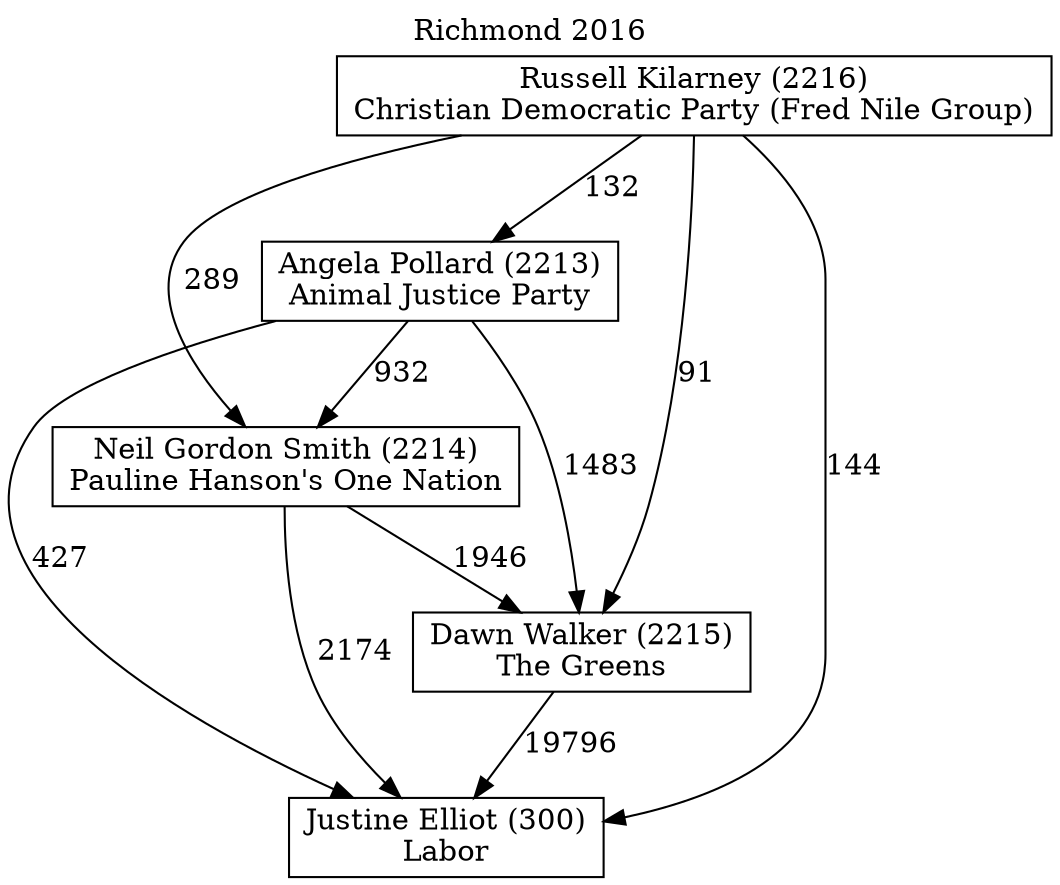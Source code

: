 // House preference flow
digraph "Justine Elliot (300)_Richmond_2016" {
	graph [label="Richmond 2016" labelloc=t mclimit=10]
	node [shape=box]
	"Neil Gordon Smith (2214)" [label="Neil Gordon Smith (2214)
Pauline Hanson's One Nation"]
	"Dawn Walker (2215)" [label="Dawn Walker (2215)
The Greens"]
	"Angela Pollard (2213)" [label="Angela Pollard (2213)
Animal Justice Party"]
	"Justine Elliot (300)" [label="Justine Elliot (300)
Labor"]
	"Russell Kilarney (2216)" [label="Russell Kilarney (2216)
Christian Democratic Party (Fred Nile Group)"]
	"Angela Pollard (2213)" -> "Dawn Walker (2215)" [label=1483]
	"Russell Kilarney (2216)" -> "Neil Gordon Smith (2214)" [label=289]
	"Russell Kilarney (2216)" -> "Angela Pollard (2213)" [label=132]
	"Neil Gordon Smith (2214)" -> "Dawn Walker (2215)" [label=1946]
	"Neil Gordon Smith (2214)" -> "Justine Elliot (300)" [label=2174]
	"Angela Pollard (2213)" -> "Justine Elliot (300)" [label=427]
	"Russell Kilarney (2216)" -> "Justine Elliot (300)" [label=144]
	"Angela Pollard (2213)" -> "Neil Gordon Smith (2214)" [label=932]
	"Dawn Walker (2215)" -> "Justine Elliot (300)" [label=19796]
	"Russell Kilarney (2216)" -> "Dawn Walker (2215)" [label=91]
}
